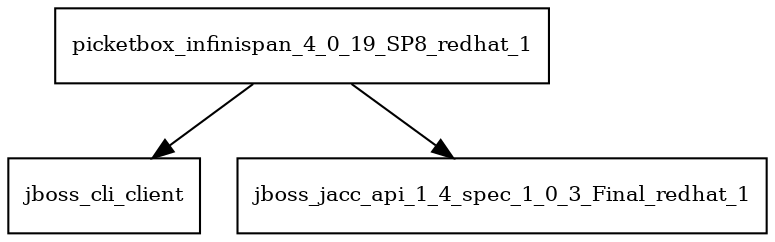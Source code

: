 digraph picketbox_infinispan_4_0_19_SP8_redhat_1_dependencies {
  node [shape = box, fontsize=10.0];
  picketbox_infinispan_4_0_19_SP8_redhat_1 -> jboss_cli_client;
  picketbox_infinispan_4_0_19_SP8_redhat_1 -> jboss_jacc_api_1_4_spec_1_0_3_Final_redhat_1;
}
